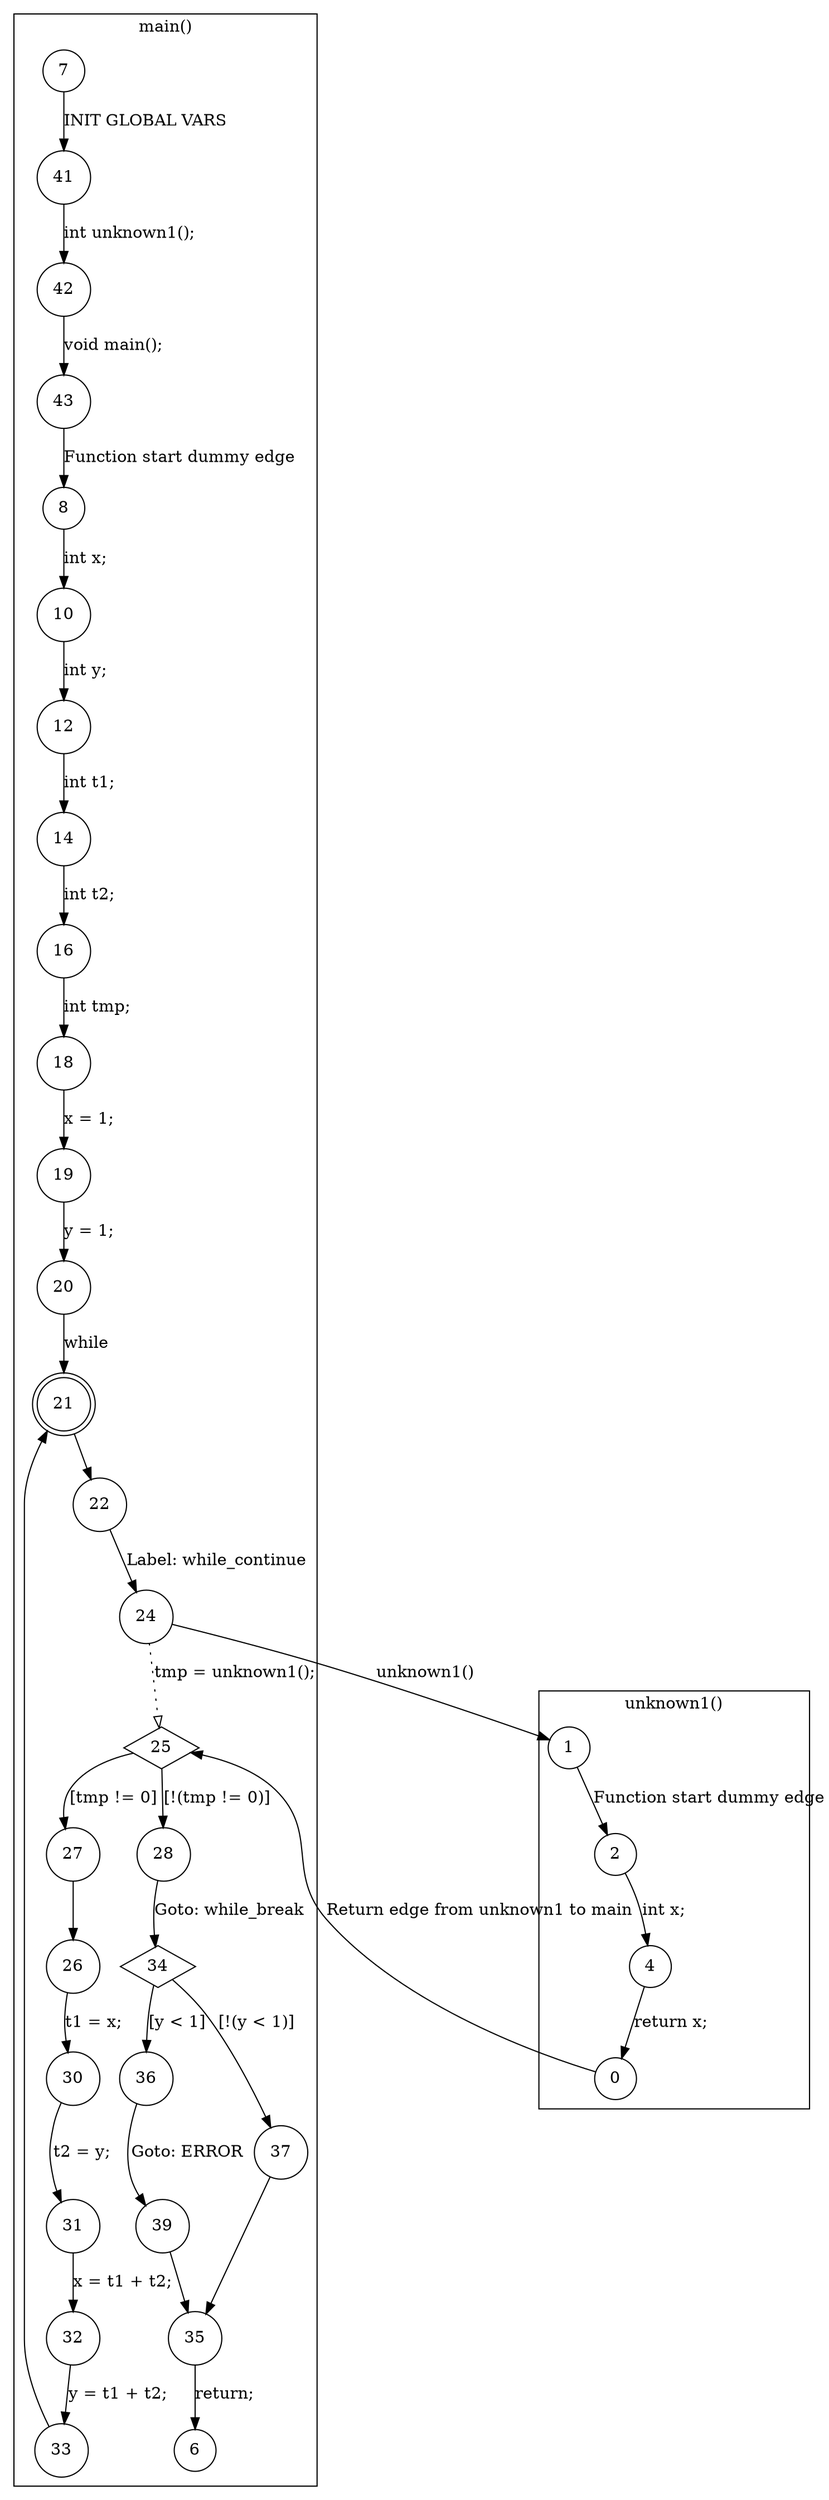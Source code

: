 digraph CFA {
21 [shape="doublecircle"]
25 [shape="diamond"]
25 [shape="diamond"]
34 [shape="diamond"]
34 [shape="diamond"]
node [shape="circle"]
subgraph cluster_unknown1 {
label="unknown1()"
1 -> 2 [label="Function start dummy edge"]
2 -> 4 [label="int x;"]
4 -> 0 [label="return x;"]}
subgraph cluster_main {
label="main()"
7 -> 41 [label="INIT GLOBAL VARS"]
41 -> 42 [label="int unknown1();"]
42 -> 43 [label="void main();"]
43 -> 8 [label="Function start dummy edge"]
8 -> 10 [label="int x;"]
10 -> 12 [label="int y;"]
12 -> 14 [label="int t1;"]
14 -> 16 [label="int t2;"]
16 -> 18 [label="int tmp;"]
18 -> 19 [label="x = 1;"]
19 -> 20 [label="y = 1;"]
20 -> 21 [label="while"]
21 -> 22 [label=""]
22 -> 24 [label="Label: while_continue"]
24 -> 25 [label="tmp = unknown1();" style="dotted" arrowhead="empty"]
25 -> 28 [label="[!(tmp != 0)]"]
25 -> 27 [label="[tmp != 0]"]
27 -> 26 [label=""]
26 -> 30 [label="t1 = x;"]
30 -> 31 [label="t2 = y;"]
31 -> 32 [label="x = t1 + t2;"]
32 -> 33 [label="y = t1 + t2;"]
33 -> 21 [label=""]
28 -> 34 [label="Goto: while_break"]
34 -> 37 [label="[!(y < 1)]"]
34 -> 36 [label="[y < 1]"]
36 -> 39 [label="Goto: ERROR"]
39 -> 35 [label=""]
35 -> 6 [label="return;"]
37 -> 35 [label=""]}
24 -> 1 [label="unknown1()"]
0 -> 25 [label="Return edge from unknown1 to main"]}